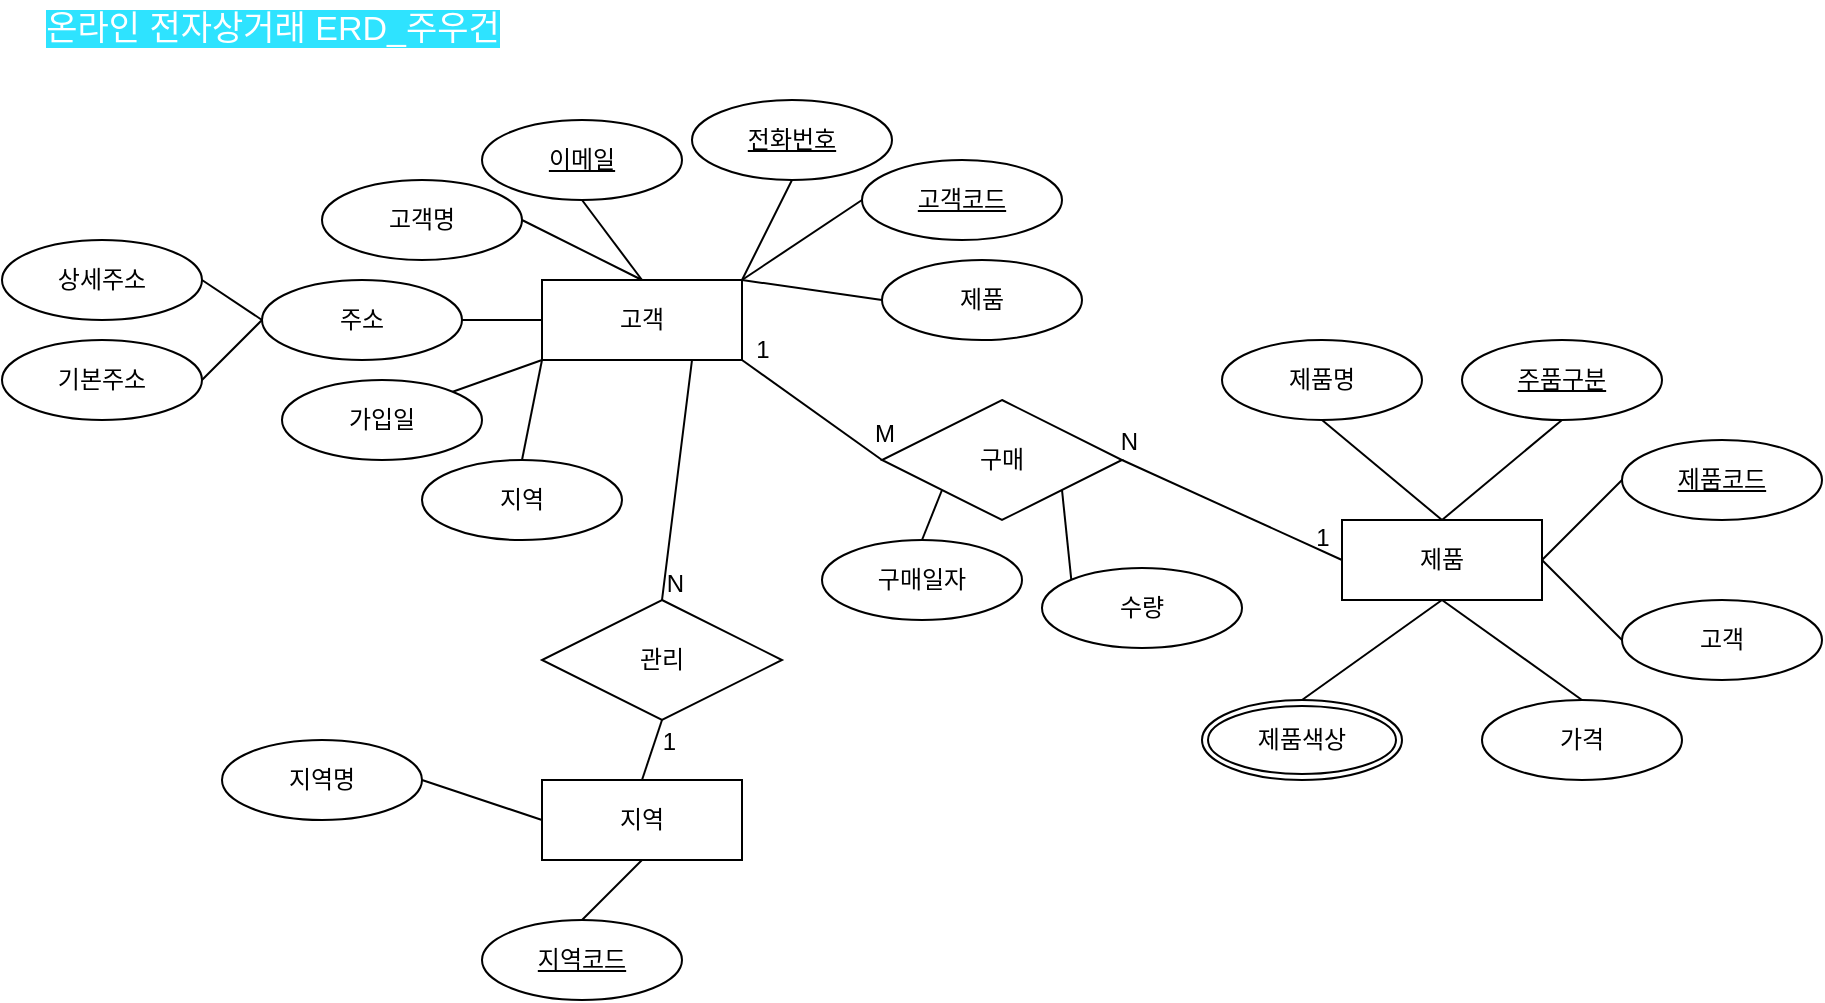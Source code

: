 <mxfile version="22.1.15" type="github">
  <diagram name="페이지-1" id="nj3TY9anS_ZJPsa495sF">
    <mxGraphModel dx="2234" dy="1580" grid="1" gridSize="10" guides="1" tooltips="1" connect="1" arrows="1" fold="1" page="0" pageScale="1" pageWidth="827" pageHeight="1169" background="none" math="0" shadow="0">
      <root>
        <mxCell id="0" />
        <mxCell id="1" parent="0" />
        <mxCell id="F7z5iJE-Bw2obRy6YbAB-9" value="고객" style="whiteSpace=wrap;html=1;align=center;" vertex="1" parent="1">
          <mxGeometry x="-210" y="-460" width="100" height="40" as="geometry" />
        </mxCell>
        <mxCell id="F7z5iJE-Bw2obRy6YbAB-11" value="&lt;u&gt;이메일&lt;/u&gt;" style="ellipse;whiteSpace=wrap;html=1;align=center;" vertex="1" parent="1">
          <mxGeometry x="-240" y="-540" width="100" height="40" as="geometry" />
        </mxCell>
        <mxCell id="F7z5iJE-Bw2obRy6YbAB-12" value="&lt;u&gt;고객코드&lt;/u&gt;" style="ellipse;whiteSpace=wrap;html=1;align=center;" vertex="1" parent="1">
          <mxGeometry x="-50" y="-520" width="100" height="40" as="geometry" />
        </mxCell>
        <mxCell id="F7z5iJE-Bw2obRy6YbAB-13" value="고객명" style="ellipse;whiteSpace=wrap;html=1;align=center;" vertex="1" parent="1">
          <mxGeometry x="-320" y="-510" width="100" height="40" as="geometry" />
        </mxCell>
        <mxCell id="F7z5iJE-Bw2obRy6YbAB-14" value="제품" style="ellipse;whiteSpace=wrap;html=1;align=center;" vertex="1" parent="1">
          <mxGeometry x="-40" y="-470" width="100" height="40" as="geometry" />
        </mxCell>
        <mxCell id="F7z5iJE-Bw2obRy6YbAB-15" value="주소" style="ellipse;whiteSpace=wrap;html=1;align=center;rotation=0;" vertex="1" parent="1">
          <mxGeometry x="-350" y="-460" width="100" height="40" as="geometry" />
        </mxCell>
        <mxCell id="F7z5iJE-Bw2obRy6YbAB-16" value="가입일" style="ellipse;whiteSpace=wrap;html=1;align=center;" vertex="1" parent="1">
          <mxGeometry x="-340" y="-410" width="100" height="40" as="geometry" />
        </mxCell>
        <mxCell id="F7z5iJE-Bw2obRy6YbAB-17" value="&lt;u&gt;전화번호&lt;/u&gt;" style="ellipse;whiteSpace=wrap;html=1;align=center;" vertex="1" parent="1">
          <mxGeometry x="-135" y="-550" width="100" height="40" as="geometry" />
        </mxCell>
        <mxCell id="F7z5iJE-Bw2obRy6YbAB-18" value="지역" style="ellipse;whiteSpace=wrap;html=1;align=center;" vertex="1" parent="1">
          <mxGeometry x="-270" y="-370" width="100" height="40" as="geometry" />
        </mxCell>
        <mxCell id="F7z5iJE-Bw2obRy6YbAB-20" value="" style="endArrow=none;html=1;rounded=0;exitX=0;exitY=0.5;exitDx=0;exitDy=0;entryX=1;entryY=0;entryDx=0;entryDy=0;" edge="1" parent="1" source="F7z5iJE-Bw2obRy6YbAB-12" target="F7z5iJE-Bw2obRy6YbAB-9">
          <mxGeometry relative="1" as="geometry">
            <mxPoint x="90" y="-260" as="sourcePoint" />
            <mxPoint x="160" y="-280" as="targetPoint" />
          </mxGeometry>
        </mxCell>
        <mxCell id="F7z5iJE-Bw2obRy6YbAB-21" value="" style="endArrow=none;html=1;rounded=0;exitX=1;exitY=0;exitDx=0;exitDy=0;entryX=0;entryY=0.5;entryDx=0;entryDy=0;" edge="1" parent="1" source="F7z5iJE-Bw2obRy6YbAB-9" target="F7z5iJE-Bw2obRy6YbAB-14">
          <mxGeometry relative="1" as="geometry">
            <mxPoint x="30" y="-260" as="sourcePoint" />
            <mxPoint x="100" y="-280" as="targetPoint" />
          </mxGeometry>
        </mxCell>
        <mxCell id="F7z5iJE-Bw2obRy6YbAB-22" value="" style="endArrow=none;html=1;rounded=0;exitX=0;exitY=1;exitDx=0;exitDy=0;entryX=0.5;entryY=0;entryDx=0;entryDy=0;" edge="1" parent="1" source="F7z5iJE-Bw2obRy6YbAB-9" target="F7z5iJE-Bw2obRy6YbAB-18">
          <mxGeometry relative="1" as="geometry">
            <mxPoint x="-70" y="-260" as="sourcePoint" />
            <mxPoint y="-280" as="targetPoint" />
          </mxGeometry>
        </mxCell>
        <mxCell id="F7z5iJE-Bw2obRy6YbAB-23" value="" style="endArrow=none;html=1;rounded=0;entryX=0;entryY=1;entryDx=0;entryDy=0;exitX=1;exitY=0;exitDx=0;exitDy=0;" edge="1" parent="1" source="F7z5iJE-Bw2obRy6YbAB-16" target="F7z5iJE-Bw2obRy6YbAB-9">
          <mxGeometry relative="1" as="geometry">
            <mxPoint x="-170" y="-260" as="sourcePoint" />
            <mxPoint x="-100" y="-280" as="targetPoint" />
          </mxGeometry>
        </mxCell>
        <mxCell id="F7z5iJE-Bw2obRy6YbAB-24" value="" style="endArrow=none;html=1;rounded=0;exitX=1;exitY=0.5;exitDx=0;exitDy=0;entryX=0;entryY=0.5;entryDx=0;entryDy=0;" edge="1" parent="1" source="F7z5iJE-Bw2obRy6YbAB-15" target="F7z5iJE-Bw2obRy6YbAB-9">
          <mxGeometry relative="1" as="geometry">
            <mxPoint x="160" y="-280" as="sourcePoint" />
            <mxPoint x="230" y="-300" as="targetPoint" />
          </mxGeometry>
        </mxCell>
        <mxCell id="F7z5iJE-Bw2obRy6YbAB-25" value="" style="endArrow=none;html=1;rounded=0;exitX=1;exitY=0.5;exitDx=0;exitDy=0;entryX=0.5;entryY=0;entryDx=0;entryDy=0;" edge="1" parent="1" source="F7z5iJE-Bw2obRy6YbAB-13" target="F7z5iJE-Bw2obRy6YbAB-9">
          <mxGeometry relative="1" as="geometry">
            <mxPoint x="160" y="-310" as="sourcePoint" />
            <mxPoint x="230" y="-330" as="targetPoint" />
          </mxGeometry>
        </mxCell>
        <mxCell id="F7z5iJE-Bw2obRy6YbAB-26" value="" style="endArrow=none;html=1;rounded=0;exitX=0.5;exitY=0;exitDx=0;exitDy=0;entryX=0.5;entryY=1;entryDx=0;entryDy=0;" edge="1" parent="1" source="F7z5iJE-Bw2obRy6YbAB-9" target="F7z5iJE-Bw2obRy6YbAB-11">
          <mxGeometry relative="1" as="geometry">
            <mxPoint x="160" y="-330" as="sourcePoint" />
            <mxPoint x="230" y="-350" as="targetPoint" />
          </mxGeometry>
        </mxCell>
        <mxCell id="F7z5iJE-Bw2obRy6YbAB-27" value="" style="endArrow=none;html=1;rounded=0;entryX=0.5;entryY=1;entryDx=0;entryDy=0;exitX=1;exitY=0;exitDx=0;exitDy=0;" edge="1" parent="1" source="F7z5iJE-Bw2obRy6YbAB-9" target="F7z5iJE-Bw2obRy6YbAB-17">
          <mxGeometry relative="1" as="geometry">
            <mxPoint x="-150" y="-470" as="sourcePoint" />
            <mxPoint x="-80" y="-490" as="targetPoint" />
          </mxGeometry>
        </mxCell>
        <mxCell id="F7z5iJE-Bw2obRy6YbAB-28" value="상세주소" style="ellipse;whiteSpace=wrap;html=1;align=center;" vertex="1" parent="1">
          <mxGeometry x="-480" y="-480" width="100" height="40" as="geometry" />
        </mxCell>
        <mxCell id="F7z5iJE-Bw2obRy6YbAB-29" value="기본주소" style="ellipse;whiteSpace=wrap;html=1;align=center;" vertex="1" parent="1">
          <mxGeometry x="-480" y="-430" width="100" height="40" as="geometry" />
        </mxCell>
        <mxCell id="F7z5iJE-Bw2obRy6YbAB-30" value="" style="endArrow=none;html=1;rounded=0;exitX=1;exitY=0.5;exitDx=0;exitDy=0;entryX=0;entryY=0.5;entryDx=0;entryDy=0;" edge="1" parent="1" source="F7z5iJE-Bw2obRy6YbAB-28" target="F7z5iJE-Bw2obRy6YbAB-15">
          <mxGeometry relative="1" as="geometry">
            <mxPoint x="120" y="-270" as="sourcePoint" />
            <mxPoint x="280" y="-270" as="targetPoint" />
          </mxGeometry>
        </mxCell>
        <mxCell id="F7z5iJE-Bw2obRy6YbAB-31" value="" style="endArrow=none;html=1;rounded=0;entryX=0;entryY=0.5;entryDx=0;entryDy=0;exitX=1;exitY=0.5;exitDx=0;exitDy=0;" edge="1" parent="1" source="F7z5iJE-Bw2obRy6YbAB-29" target="F7z5iJE-Bw2obRy6YbAB-15">
          <mxGeometry relative="1" as="geometry">
            <mxPoint x="120" y="-270" as="sourcePoint" />
            <mxPoint x="280" y="-270" as="targetPoint" />
          </mxGeometry>
        </mxCell>
        <mxCell id="F7z5iJE-Bw2obRy6YbAB-32" value="지역" style="whiteSpace=wrap;html=1;align=center;" vertex="1" parent="1">
          <mxGeometry x="-210" y="-210" width="100" height="40" as="geometry" />
        </mxCell>
        <mxCell id="F7z5iJE-Bw2obRy6YbAB-33" value="지역명" style="ellipse;whiteSpace=wrap;html=1;align=center;" vertex="1" parent="1">
          <mxGeometry x="-370" y="-230" width="100" height="40" as="geometry" />
        </mxCell>
        <mxCell id="F7z5iJE-Bw2obRy6YbAB-34" value="&lt;u&gt;지역코드&lt;/u&gt;" style="ellipse;whiteSpace=wrap;html=1;align=center;" vertex="1" parent="1">
          <mxGeometry x="-240" y="-140" width="100" height="40" as="geometry" />
        </mxCell>
        <mxCell id="F7z5iJE-Bw2obRy6YbAB-35" value="" style="endArrow=none;html=1;rounded=0;entryX=0.5;entryY=0;entryDx=0;entryDy=0;exitX=0.5;exitY=1;exitDx=0;exitDy=0;" edge="1" parent="1" source="F7z5iJE-Bw2obRy6YbAB-32" target="F7z5iJE-Bw2obRy6YbAB-34">
          <mxGeometry relative="1" as="geometry">
            <mxPoint x="-50" y="-150" as="sourcePoint" />
            <mxPoint x="110" y="-150" as="targetPoint" />
          </mxGeometry>
        </mxCell>
        <mxCell id="F7z5iJE-Bw2obRy6YbAB-36" value="" style="endArrow=none;html=1;rounded=0;exitX=1;exitY=0.5;exitDx=0;exitDy=0;entryX=0;entryY=0.5;entryDx=0;entryDy=0;" edge="1" parent="1" source="F7z5iJE-Bw2obRy6YbAB-33" target="F7z5iJE-Bw2obRy6YbAB-32">
          <mxGeometry relative="1" as="geometry">
            <mxPoint x="110" y="-220" as="sourcePoint" />
            <mxPoint x="-220" y="-170" as="targetPoint" />
          </mxGeometry>
        </mxCell>
        <mxCell id="F7z5iJE-Bw2obRy6YbAB-37" value="제품" style="whiteSpace=wrap;html=1;align=center;" vertex="1" parent="1">
          <mxGeometry x="190" y="-340" width="100" height="40" as="geometry" />
        </mxCell>
        <mxCell id="F7z5iJE-Bw2obRy6YbAB-38" value="제품명" style="ellipse;whiteSpace=wrap;html=1;align=center;" vertex="1" parent="1">
          <mxGeometry x="130" y="-430" width="100" height="40" as="geometry" />
        </mxCell>
        <mxCell id="F7z5iJE-Bw2obRy6YbAB-39" value="&lt;u&gt;제품코드&lt;/u&gt;" style="ellipse;whiteSpace=wrap;html=1;align=center;" vertex="1" parent="1">
          <mxGeometry x="330" y="-380" width="100" height="40" as="geometry" />
        </mxCell>
        <mxCell id="F7z5iJE-Bw2obRy6YbAB-40" value="고객" style="ellipse;whiteSpace=wrap;html=1;align=center;" vertex="1" parent="1">
          <mxGeometry x="330" y="-300" width="100" height="40" as="geometry" />
        </mxCell>
        <mxCell id="F7z5iJE-Bw2obRy6YbAB-42" value="&lt;u&gt;주품구분&lt;/u&gt;" style="ellipse;whiteSpace=wrap;html=1;align=center;" vertex="1" parent="1">
          <mxGeometry x="250" y="-430" width="100" height="40" as="geometry" />
        </mxCell>
        <mxCell id="F7z5iJE-Bw2obRy6YbAB-43" value="가격" style="ellipse;whiteSpace=wrap;html=1;align=center;" vertex="1" parent="1">
          <mxGeometry x="260" y="-250" width="100" height="40" as="geometry" />
        </mxCell>
        <mxCell id="F7z5iJE-Bw2obRy6YbAB-44" value="" style="endArrow=none;html=1;rounded=0;exitX=0;exitY=0.5;exitDx=0;exitDy=0;entryX=1;entryY=0.5;entryDx=0;entryDy=0;" edge="1" parent="1" source="F7z5iJE-Bw2obRy6YbAB-39" target="F7z5iJE-Bw2obRy6YbAB-37">
          <mxGeometry relative="1" as="geometry">
            <mxPoint x="490" y="-140" as="sourcePoint" />
            <mxPoint x="560" y="-160" as="targetPoint" />
          </mxGeometry>
        </mxCell>
        <mxCell id="F7z5iJE-Bw2obRy6YbAB-45" value="" style="endArrow=none;html=1;rounded=0;exitX=1;exitY=0.5;exitDx=0;exitDy=0;entryX=0;entryY=0.5;entryDx=0;entryDy=0;" edge="1" parent="1" source="F7z5iJE-Bw2obRy6YbAB-37" target="F7z5iJE-Bw2obRy6YbAB-40">
          <mxGeometry relative="1" as="geometry">
            <mxPoint x="430" y="-140" as="sourcePoint" />
            <mxPoint x="500" y="-160" as="targetPoint" />
          </mxGeometry>
        </mxCell>
        <mxCell id="F7z5iJE-Bw2obRy6YbAB-46" value="" style="endArrow=none;html=1;rounded=0;exitX=0.5;exitY=1;exitDx=0;exitDy=0;entryX=0.5;entryY=0;entryDx=0;entryDy=0;" edge="1" parent="1" source="F7z5iJE-Bw2obRy6YbAB-37" target="F7z5iJE-Bw2obRy6YbAB-43">
          <mxGeometry relative="1" as="geometry">
            <mxPoint x="330" y="-140" as="sourcePoint" />
            <mxPoint x="400" y="-160" as="targetPoint" />
          </mxGeometry>
        </mxCell>
        <mxCell id="F7z5iJE-Bw2obRy6YbAB-47" value="" style="endArrow=none;html=1;rounded=0;entryX=0.5;entryY=1;entryDx=0;entryDy=0;exitX=0.5;exitY=0;exitDx=0;exitDy=0;" edge="1" parent="1" source="F7z5iJE-Bw2obRy6YbAB-52" target="F7z5iJE-Bw2obRy6YbAB-37">
          <mxGeometry relative="1" as="geometry">
            <mxPoint x="180" y="-280" as="sourcePoint" />
            <mxPoint x="300" y="-160" as="targetPoint" />
          </mxGeometry>
        </mxCell>
        <mxCell id="F7z5iJE-Bw2obRy6YbAB-50" value="" style="endArrow=none;html=1;rounded=0;exitX=0.5;exitY=0;exitDx=0;exitDy=0;entryX=0.5;entryY=1;entryDx=0;entryDy=0;" edge="1" parent="1" source="F7z5iJE-Bw2obRy6YbAB-37" target="F7z5iJE-Bw2obRy6YbAB-38">
          <mxGeometry relative="1" as="geometry">
            <mxPoint x="560" y="-210" as="sourcePoint" />
            <mxPoint x="630" y="-230" as="targetPoint" />
          </mxGeometry>
        </mxCell>
        <mxCell id="F7z5iJE-Bw2obRy6YbAB-51" value="" style="endArrow=none;html=1;rounded=0;entryX=0.5;entryY=1;entryDx=0;entryDy=0;exitX=0.5;exitY=0;exitDx=0;exitDy=0;" edge="1" parent="1" source="F7z5iJE-Bw2obRy6YbAB-37" target="F7z5iJE-Bw2obRy6YbAB-42">
          <mxGeometry relative="1" as="geometry">
            <mxPoint x="250" y="-350" as="sourcePoint" />
            <mxPoint x="320" y="-370" as="targetPoint" />
          </mxGeometry>
        </mxCell>
        <mxCell id="F7z5iJE-Bw2obRy6YbAB-52" value="제품색상" style="ellipse;shape=doubleEllipse;margin=3;whiteSpace=wrap;html=1;align=center;" vertex="1" parent="1">
          <mxGeometry x="120" y="-250" width="100" height="40" as="geometry" />
        </mxCell>
        <mxCell id="F7z5iJE-Bw2obRy6YbAB-55" value="구매" style="shape=rhombus;perimeter=rhombusPerimeter;whiteSpace=wrap;html=1;align=center;" vertex="1" parent="1">
          <mxGeometry x="-40" y="-400" width="120" height="60" as="geometry" />
        </mxCell>
        <mxCell id="F7z5iJE-Bw2obRy6YbAB-58" value="" style="endArrow=none;html=1;rounded=0;exitX=1;exitY=1;exitDx=0;exitDy=0;entryX=0;entryY=0.5;entryDx=0;entryDy=0;" edge="1" parent="1" source="F7z5iJE-Bw2obRy6YbAB-9" target="F7z5iJE-Bw2obRy6YbAB-55">
          <mxGeometry relative="1" as="geometry">
            <mxPoint x="-150" y="-270" as="sourcePoint" />
            <mxPoint x="10" y="-270" as="targetPoint" />
          </mxGeometry>
        </mxCell>
        <mxCell id="F7z5iJE-Bw2obRy6YbAB-59" value="N" style="resizable=0;html=1;whiteSpace=wrap;align=right;verticalAlign=bottom;" connectable="0" vertex="1" parent="F7z5iJE-Bw2obRy6YbAB-58">
          <mxGeometry x="1" relative="1" as="geometry">
            <mxPoint x="130" as="offset" />
          </mxGeometry>
        </mxCell>
        <mxCell id="F7z5iJE-Bw2obRy6YbAB-62" value="" style="endArrow=none;html=1;rounded=0;entryX=0;entryY=0.5;entryDx=0;entryDy=0;exitX=1;exitY=0.5;exitDx=0;exitDy=0;" edge="1" parent="1" source="F7z5iJE-Bw2obRy6YbAB-55" target="F7z5iJE-Bw2obRy6YbAB-37">
          <mxGeometry relative="1" as="geometry">
            <mxPoint x="-150" y="-270" as="sourcePoint" />
            <mxPoint x="10" y="-270" as="targetPoint" />
          </mxGeometry>
        </mxCell>
        <mxCell id="F7z5iJE-Bw2obRy6YbAB-63" value="M" style="text;html=1;align=center;verticalAlign=middle;resizable=0;points=[];autosize=1;strokeColor=none;fillColor=none;rotation=0;" vertex="1" parent="1">
          <mxGeometry x="-54" y="-398" width="30" height="30" as="geometry" />
        </mxCell>
        <mxCell id="F7z5iJE-Bw2obRy6YbAB-64" value="관리" style="shape=rhombus;perimeter=rhombusPerimeter;whiteSpace=wrap;html=1;align=center;" vertex="1" parent="1">
          <mxGeometry x="-210" y="-300" width="120" height="60" as="geometry" />
        </mxCell>
        <mxCell id="F7z5iJE-Bw2obRy6YbAB-65" value="" style="endArrow=none;html=1;rounded=0;exitX=0.75;exitY=1;exitDx=0;exitDy=0;entryX=0.5;entryY=0;entryDx=0;entryDy=0;" edge="1" parent="1" source="F7z5iJE-Bw2obRy6YbAB-9" target="F7z5iJE-Bw2obRy6YbAB-64">
          <mxGeometry relative="1" as="geometry">
            <mxPoint x="-150" y="-270" as="sourcePoint" />
            <mxPoint x="10" y="-270" as="targetPoint" />
          </mxGeometry>
        </mxCell>
        <mxCell id="F7z5iJE-Bw2obRy6YbAB-66" value="N" style="resizable=0;html=1;whiteSpace=wrap;align=right;verticalAlign=bottom;" connectable="0" vertex="1" parent="F7z5iJE-Bw2obRy6YbAB-65">
          <mxGeometry x="1" relative="1" as="geometry">
            <mxPoint x="13" as="offset" />
          </mxGeometry>
        </mxCell>
        <mxCell id="F7z5iJE-Bw2obRy6YbAB-67" value="" style="endArrow=none;html=1;rounded=0;entryX=0.5;entryY=1;entryDx=0;entryDy=0;exitX=0.5;exitY=0;exitDx=0;exitDy=0;" edge="1" parent="1" source="F7z5iJE-Bw2obRy6YbAB-32" target="F7z5iJE-Bw2obRy6YbAB-64">
          <mxGeometry relative="1" as="geometry">
            <mxPoint x="-150" y="-270" as="sourcePoint" />
            <mxPoint x="10" y="-270" as="targetPoint" />
          </mxGeometry>
        </mxCell>
        <mxCell id="F7z5iJE-Bw2obRy6YbAB-68" value="1" style="resizable=0;html=1;whiteSpace=wrap;align=right;verticalAlign=bottom;" connectable="0" vertex="1" parent="F7z5iJE-Bw2obRy6YbAB-67">
          <mxGeometry x="1" relative="1" as="geometry">
            <mxPoint x="9" y="19" as="offset" />
          </mxGeometry>
        </mxCell>
        <mxCell id="F7z5iJE-Bw2obRy6YbAB-69" value="1" style="text;html=1;align=center;verticalAlign=middle;resizable=0;points=[];autosize=1;strokeColor=none;fillColor=none;" vertex="1" parent="1">
          <mxGeometry x="165" y="-346" width="30" height="30" as="geometry" />
        </mxCell>
        <mxCell id="F7z5iJE-Bw2obRy6YbAB-70" value="1" style="text;html=1;align=center;verticalAlign=middle;resizable=0;points=[];autosize=1;strokeColor=none;fillColor=none;" vertex="1" parent="1">
          <mxGeometry x="-115" y="-440" width="30" height="30" as="geometry" />
        </mxCell>
        <mxCell id="F7z5iJE-Bw2obRy6YbAB-71" value="구매일자" style="ellipse;whiteSpace=wrap;html=1;align=center;" vertex="1" parent="1">
          <mxGeometry x="-70" y="-330" width="100" height="40" as="geometry" />
        </mxCell>
        <mxCell id="F7z5iJE-Bw2obRy6YbAB-72" value="수량" style="ellipse;whiteSpace=wrap;html=1;align=center;" vertex="1" parent="1">
          <mxGeometry x="40" y="-316" width="100" height="40" as="geometry" />
        </mxCell>
        <mxCell id="F7z5iJE-Bw2obRy6YbAB-75" value="" style="endArrow=none;html=1;rounded=0;entryX=0;entryY=1;entryDx=0;entryDy=0;exitX=0.5;exitY=0;exitDx=0;exitDy=0;" edge="1" parent="1" source="F7z5iJE-Bw2obRy6YbAB-71" target="F7z5iJE-Bw2obRy6YbAB-55">
          <mxGeometry relative="1" as="geometry">
            <mxPoint x="-150" y="-270" as="sourcePoint" />
            <mxPoint x="10" y="-270" as="targetPoint" />
          </mxGeometry>
        </mxCell>
        <mxCell id="F7z5iJE-Bw2obRy6YbAB-78" value="" style="endArrow=none;html=1;rounded=0;entryX=0;entryY=0;entryDx=0;entryDy=0;exitX=1;exitY=1;exitDx=0;exitDy=0;" edge="1" parent="1" source="F7z5iJE-Bw2obRy6YbAB-55" target="F7z5iJE-Bw2obRy6YbAB-72">
          <mxGeometry relative="1" as="geometry">
            <mxPoint x="-150" y="-270" as="sourcePoint" />
            <mxPoint x="10" y="-270" as="targetPoint" />
          </mxGeometry>
        </mxCell>
        <mxCell id="F7z5iJE-Bw2obRy6YbAB-80" value="&lt;font style=&quot;font-size: 17px; background-color: rgb(46, 227, 255);&quot; color=&quot;#ffffff&quot;&gt;온라인 전자상거래 ERD_주우건&lt;/font&gt;" style="text;html=1;align=center;verticalAlign=middle;resizable=0;points=[];autosize=1;strokeColor=none;fillColor=none;strokeWidth=0;" vertex="1" parent="1">
          <mxGeometry x="-480" y="-600" width="270" height="30" as="geometry" />
        </mxCell>
      </root>
    </mxGraphModel>
  </diagram>
</mxfile>
